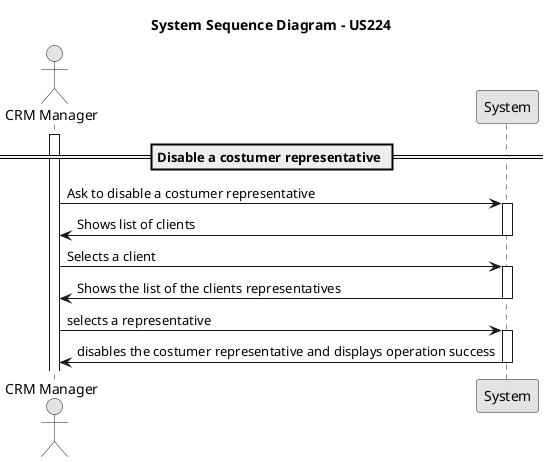 @startuml
skinparam monochrome true
skinparam packageStyle rectangle
skinparam shadowing false

actor "CRM Manager" as crmManager
participant "System" as system

title System Sequence Diagram - US224

== Disable a costumer representative ==
activate crmManager

    crmManager -> system : Ask to disable a costumer representative
    activate system

        system -> crmManager : Shows list of clients
    deactivate system

    crmManager -> system : Selects a client
    activate system

        system -> crmManager : Shows the list of the clients representatives
    deactivate system

    crmManager -> system : selects a representative
    activate system

        system -> crmManager : disables the costumer representative and displays operation success
    deactivate system

@enduml
